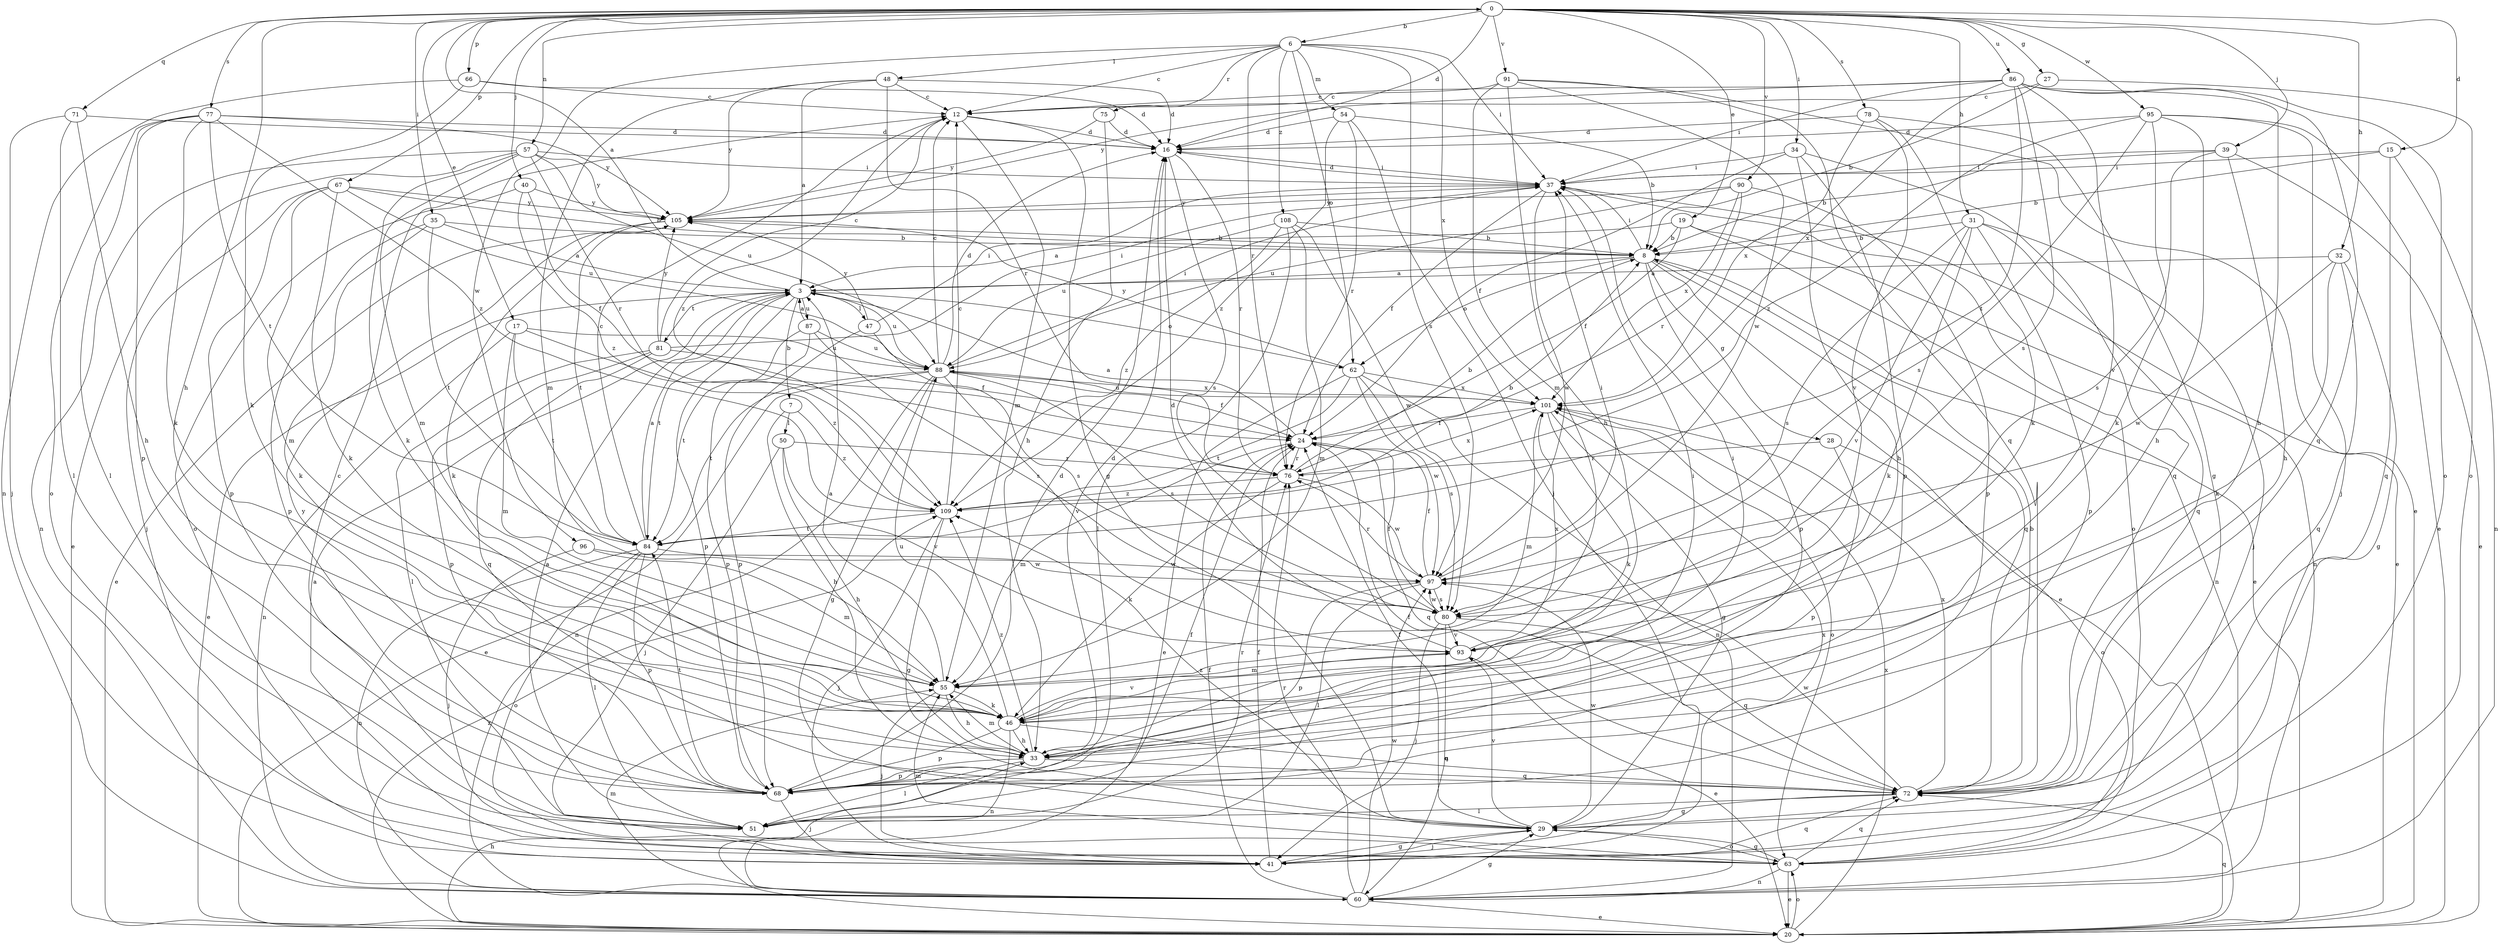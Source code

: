 strict digraph  {
0;
3;
6;
7;
8;
12;
15;
16;
17;
19;
20;
24;
27;
28;
29;
31;
32;
33;
34;
35;
37;
39;
40;
41;
46;
47;
48;
50;
51;
54;
55;
57;
60;
62;
63;
66;
67;
68;
71;
72;
75;
76;
77;
78;
80;
81;
84;
86;
87;
88;
90;
91;
93;
95;
96;
97;
101;
105;
108;
109;
0 -> 6  [label=b];
0 -> 15  [label=d];
0 -> 16  [label=d];
0 -> 17  [label=e];
0 -> 19  [label=e];
0 -> 27  [label=g];
0 -> 31  [label=h];
0 -> 32  [label=h];
0 -> 33  [label=h];
0 -> 34  [label=i];
0 -> 35  [label=i];
0 -> 39  [label=j];
0 -> 40  [label=j];
0 -> 57  [label=n];
0 -> 66  [label=p];
0 -> 67  [label=p];
0 -> 71  [label=q];
0 -> 77  [label=s];
0 -> 78  [label=s];
0 -> 86  [label=u];
0 -> 90  [label=v];
0 -> 91  [label=v];
0 -> 95  [label=w];
3 -> 0  [label=a];
3 -> 7  [label=b];
3 -> 20  [label=e];
3 -> 47  [label=l];
3 -> 62  [label=o];
3 -> 68  [label=p];
3 -> 81  [label=t];
3 -> 84  [label=t];
3 -> 87  [label=u];
3 -> 88  [label=u];
6 -> 12  [label=c];
6 -> 37  [label=i];
6 -> 48  [label=l];
6 -> 54  [label=m];
6 -> 62  [label=o];
6 -> 75  [label=r];
6 -> 76  [label=r];
6 -> 80  [label=s];
6 -> 96  [label=w];
6 -> 101  [label=x];
6 -> 108  [label=z];
7 -> 33  [label=h];
7 -> 50  [label=l];
7 -> 109  [label=z];
8 -> 3  [label=a];
8 -> 20  [label=e];
8 -> 28  [label=g];
8 -> 37  [label=i];
8 -> 60  [label=n];
8 -> 62  [label=o];
8 -> 68  [label=p];
8 -> 72  [label=q];
12 -> 16  [label=d];
12 -> 29  [label=g];
12 -> 55  [label=m];
12 -> 109  [label=z];
15 -> 8  [label=b];
15 -> 37  [label=i];
15 -> 60  [label=n];
15 -> 72  [label=q];
16 -> 37  [label=i];
16 -> 76  [label=r];
16 -> 80  [label=s];
17 -> 55  [label=m];
17 -> 60  [label=n];
17 -> 84  [label=t];
17 -> 88  [label=u];
17 -> 109  [label=z];
19 -> 3  [label=a];
19 -> 8  [label=b];
19 -> 20  [label=e];
19 -> 24  [label=f];
19 -> 60  [label=n];
20 -> 33  [label=h];
20 -> 63  [label=o];
20 -> 72  [label=q];
20 -> 101  [label=x];
20 -> 109  [label=z];
24 -> 3  [label=a];
24 -> 55  [label=m];
24 -> 72  [label=q];
24 -> 76  [label=r];
27 -> 8  [label=b];
27 -> 12  [label=c];
27 -> 63  [label=o];
28 -> 63  [label=o];
28 -> 68  [label=p];
28 -> 76  [label=r];
29 -> 24  [label=f];
29 -> 41  [label=j];
29 -> 63  [label=o];
29 -> 93  [label=v];
29 -> 97  [label=w];
29 -> 109  [label=z];
31 -> 8  [label=b];
31 -> 41  [label=j];
31 -> 46  [label=k];
31 -> 68  [label=p];
31 -> 72  [label=q];
31 -> 80  [label=s];
31 -> 93  [label=v];
32 -> 3  [label=a];
32 -> 29  [label=g];
32 -> 46  [label=k];
32 -> 72  [label=q];
32 -> 97  [label=w];
33 -> 16  [label=d];
33 -> 37  [label=i];
33 -> 51  [label=l];
33 -> 55  [label=m];
33 -> 68  [label=p];
33 -> 72  [label=q];
33 -> 109  [label=z];
34 -> 24  [label=f];
34 -> 33  [label=h];
34 -> 37  [label=i];
34 -> 68  [label=p];
34 -> 72  [label=q];
35 -> 3  [label=a];
35 -> 8  [label=b];
35 -> 46  [label=k];
35 -> 68  [label=p];
35 -> 84  [label=t];
37 -> 16  [label=d];
37 -> 20  [label=e];
37 -> 24  [label=f];
37 -> 63  [label=o];
37 -> 97  [label=w];
37 -> 105  [label=y];
39 -> 8  [label=b];
39 -> 20  [label=e];
39 -> 33  [label=h];
39 -> 37  [label=i];
39 -> 80  [label=s];
40 -> 24  [label=f];
40 -> 63  [label=o];
40 -> 105  [label=y];
40 -> 109  [label=z];
41 -> 3  [label=a];
41 -> 24  [label=f];
41 -> 29  [label=g];
41 -> 72  [label=q];
41 -> 101  [label=x];
46 -> 33  [label=h];
46 -> 37  [label=i];
46 -> 60  [label=n];
46 -> 68  [label=p];
46 -> 72  [label=q];
46 -> 88  [label=u];
46 -> 93  [label=v];
47 -> 37  [label=i];
47 -> 68  [label=p];
47 -> 80  [label=s];
47 -> 105  [label=y];
48 -> 3  [label=a];
48 -> 12  [label=c];
48 -> 16  [label=d];
48 -> 55  [label=m];
48 -> 76  [label=r];
48 -> 105  [label=y];
50 -> 33  [label=h];
50 -> 41  [label=j];
50 -> 76  [label=r];
50 -> 93  [label=v];
51 -> 3  [label=a];
51 -> 12  [label=c];
51 -> 24  [label=f];
51 -> 76  [label=r];
54 -> 8  [label=b];
54 -> 16  [label=d];
54 -> 41  [label=j];
54 -> 76  [label=r];
54 -> 109  [label=z];
55 -> 3  [label=a];
55 -> 33  [label=h];
55 -> 41  [label=j];
55 -> 46  [label=k];
57 -> 20  [label=e];
57 -> 37  [label=i];
57 -> 46  [label=k];
57 -> 55  [label=m];
57 -> 60  [label=n];
57 -> 76  [label=r];
57 -> 88  [label=u];
57 -> 105  [label=y];
60 -> 20  [label=e];
60 -> 24  [label=f];
60 -> 29  [label=g];
60 -> 55  [label=m];
60 -> 76  [label=r];
60 -> 97  [label=w];
62 -> 20  [label=e];
62 -> 60  [label=n];
62 -> 80  [label=s];
62 -> 84  [label=t];
62 -> 97  [label=w];
62 -> 101  [label=x];
62 -> 105  [label=y];
63 -> 20  [label=e];
63 -> 29  [label=g];
63 -> 55  [label=m];
63 -> 60  [label=n];
63 -> 72  [label=q];
66 -> 12  [label=c];
66 -> 16  [label=d];
66 -> 46  [label=k];
66 -> 60  [label=n];
67 -> 8  [label=b];
67 -> 41  [label=j];
67 -> 46  [label=k];
67 -> 55  [label=m];
67 -> 68  [label=p];
67 -> 88  [label=u];
67 -> 105  [label=y];
68 -> 16  [label=d];
68 -> 41  [label=j];
68 -> 84  [label=t];
68 -> 105  [label=y];
71 -> 16  [label=d];
71 -> 33  [label=h];
71 -> 41  [label=j];
71 -> 51  [label=l];
72 -> 8  [label=b];
72 -> 24  [label=f];
72 -> 29  [label=g];
72 -> 51  [label=l];
72 -> 97  [label=w];
72 -> 101  [label=x];
75 -> 16  [label=d];
75 -> 33  [label=h];
75 -> 105  [label=y];
76 -> 8  [label=b];
76 -> 46  [label=k];
76 -> 97  [label=w];
76 -> 101  [label=x];
76 -> 109  [label=z];
77 -> 16  [label=d];
77 -> 46  [label=k];
77 -> 51  [label=l];
77 -> 63  [label=o];
77 -> 68  [label=p];
77 -> 84  [label=t];
77 -> 105  [label=y];
77 -> 109  [label=z];
78 -> 16  [label=d];
78 -> 29  [label=g];
78 -> 46  [label=k];
78 -> 93  [label=v];
78 -> 101  [label=x];
80 -> 24  [label=f];
80 -> 41  [label=j];
80 -> 60  [label=n];
80 -> 72  [label=q];
80 -> 93  [label=v];
80 -> 97  [label=w];
81 -> 12  [label=c];
81 -> 24  [label=f];
81 -> 37  [label=i];
81 -> 51  [label=l];
81 -> 68  [label=p];
81 -> 72  [label=q];
81 -> 105  [label=y];
84 -> 3  [label=a];
84 -> 12  [label=c];
84 -> 51  [label=l];
84 -> 60  [label=n];
84 -> 63  [label=o];
84 -> 68  [label=p];
84 -> 97  [label=w];
86 -> 12  [label=c];
86 -> 33  [label=h];
86 -> 37  [label=i];
86 -> 63  [label=o];
86 -> 72  [label=q];
86 -> 80  [label=s];
86 -> 84  [label=t];
86 -> 93  [label=v];
86 -> 101  [label=x];
86 -> 105  [label=y];
87 -> 3  [label=a];
87 -> 68  [label=p];
87 -> 80  [label=s];
87 -> 84  [label=t];
87 -> 88  [label=u];
88 -> 12  [label=c];
88 -> 16  [label=d];
88 -> 20  [label=e];
88 -> 24  [label=f];
88 -> 29  [label=g];
88 -> 37  [label=i];
88 -> 60  [label=n];
88 -> 80  [label=s];
88 -> 84  [label=t];
88 -> 93  [label=v];
88 -> 101  [label=x];
90 -> 68  [label=p];
90 -> 76  [label=r];
90 -> 88  [label=u];
90 -> 101  [label=x];
90 -> 105  [label=y];
91 -> 12  [label=c];
91 -> 20  [label=e];
91 -> 33  [label=h];
91 -> 55  [label=m];
91 -> 72  [label=q];
91 -> 97  [label=w];
93 -> 16  [label=d];
93 -> 20  [label=e];
93 -> 55  [label=m];
93 -> 101  [label=x];
95 -> 16  [label=d];
95 -> 20  [label=e];
95 -> 33  [label=h];
95 -> 41  [label=j];
95 -> 46  [label=k];
95 -> 80  [label=s];
95 -> 109  [label=z];
96 -> 41  [label=j];
96 -> 55  [label=m];
96 -> 97  [label=w];
97 -> 24  [label=f];
97 -> 37  [label=i];
97 -> 51  [label=l];
97 -> 68  [label=p];
97 -> 76  [label=r];
97 -> 80  [label=s];
101 -> 24  [label=f];
101 -> 29  [label=g];
101 -> 46  [label=k];
101 -> 55  [label=m];
101 -> 63  [label=o];
101 -> 88  [label=u];
105 -> 8  [label=b];
105 -> 20  [label=e];
105 -> 46  [label=k];
105 -> 84  [label=t];
108 -> 8  [label=b];
108 -> 51  [label=l];
108 -> 55  [label=m];
108 -> 88  [label=u];
108 -> 97  [label=w];
108 -> 109  [label=z];
109 -> 8  [label=b];
109 -> 12  [label=c];
109 -> 29  [label=g];
109 -> 41  [label=j];
109 -> 84  [label=t];
}

